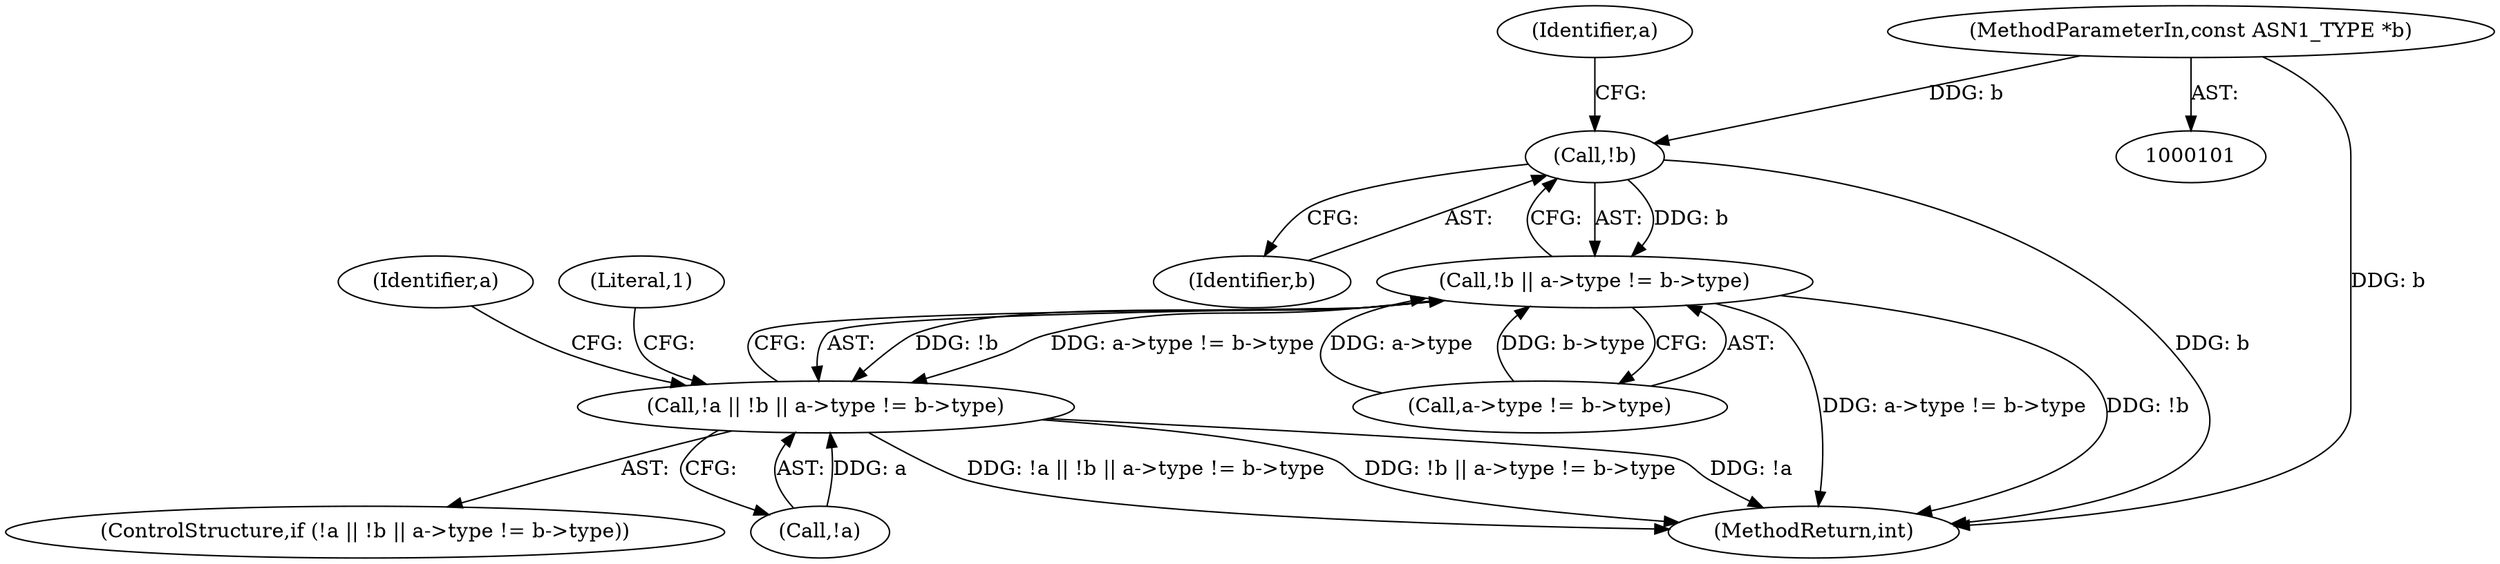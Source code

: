 digraph "0_openssl_f5da52e308a6aeea6d5f3df98c4da295d7e9cc27@pointer" {
"1000103" [label="(MethodParameterIn,const ASN1_TYPE *b)"];
"1000115" [label="(Call,!b)"];
"1000114" [label="(Call,!b || a->type != b->type)"];
"1000111" [label="(Call,!a || !b || a->type != b->type)"];
"1000111" [label="(Call,!a || !b || a->type != b->type)"];
"1000117" [label="(Call,a->type != b->type)"];
"1000110" [label="(ControlStructure,if (!a || !b || a->type != b->type))"];
"1000129" [label="(Identifier,a)"];
"1000115" [label="(Call,!b)"];
"1000119" [label="(Identifier,a)"];
"1000116" [label="(Identifier,b)"];
"1000126" [label="(Literal,1)"];
"1000112" [label="(Call,!a)"];
"1000114" [label="(Call,!b || a->type != b->type)"];
"1000103" [label="(MethodParameterIn,const ASN1_TYPE *b)"];
"1000210" [label="(MethodReturn,int)"];
"1000103" -> "1000101"  [label="AST: "];
"1000103" -> "1000210"  [label="DDG: b"];
"1000103" -> "1000115"  [label="DDG: b"];
"1000115" -> "1000114"  [label="AST: "];
"1000115" -> "1000116"  [label="CFG: "];
"1000116" -> "1000115"  [label="AST: "];
"1000119" -> "1000115"  [label="CFG: "];
"1000114" -> "1000115"  [label="CFG: "];
"1000115" -> "1000210"  [label="DDG: b"];
"1000115" -> "1000114"  [label="DDG: b"];
"1000114" -> "1000111"  [label="AST: "];
"1000114" -> "1000117"  [label="CFG: "];
"1000117" -> "1000114"  [label="AST: "];
"1000111" -> "1000114"  [label="CFG: "];
"1000114" -> "1000210"  [label="DDG: a->type != b->type"];
"1000114" -> "1000210"  [label="DDG: !b"];
"1000114" -> "1000111"  [label="DDG: !b"];
"1000114" -> "1000111"  [label="DDG: a->type != b->type"];
"1000117" -> "1000114"  [label="DDG: a->type"];
"1000117" -> "1000114"  [label="DDG: b->type"];
"1000111" -> "1000110"  [label="AST: "];
"1000111" -> "1000112"  [label="CFG: "];
"1000112" -> "1000111"  [label="AST: "];
"1000126" -> "1000111"  [label="CFG: "];
"1000129" -> "1000111"  [label="CFG: "];
"1000111" -> "1000210"  [label="DDG: !b || a->type != b->type"];
"1000111" -> "1000210"  [label="DDG: !a"];
"1000111" -> "1000210"  [label="DDG: !a || !b || a->type != b->type"];
"1000112" -> "1000111"  [label="DDG: a"];
}

